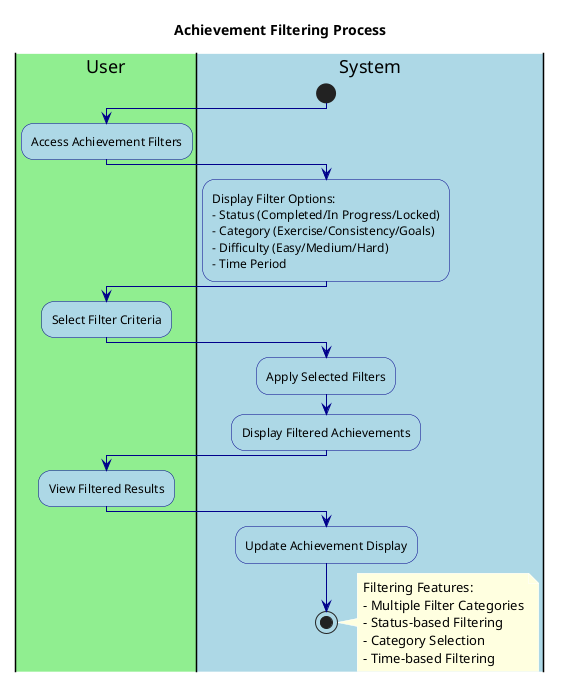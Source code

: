 @startuml AchievementFiltering

' Styling
skinparam backgroundColor white
skinparam activity {
    BackgroundColor LightBlue
    BorderColor DarkBlue
    FontColor Black
}
skinparam arrow {
    Color DarkBlue
    FontColor Black
}
skinparam note {
    BackgroundColor LightYellow
    BorderColor DarkYellow
    FontColor Black
}

title Achievement Filtering Process

|#LightGreen|User|
|#LightBlue|System|

start

|User|
:Access Achievement Filters;

|System|
:Display Filter Options:
- Status (Completed/In Progress/Locked)
- Category (Exercise/Consistency/Goals)
- Difficulty (Easy/Medium/Hard)
- Time Period;

|User|
:Select Filter Criteria;

|System|
:Apply Selected Filters;

:Display Filtered Achievements;

|User|
:View Filtered Results;

|System|
:Update Achievement Display;

stop

note right
  Filtering Features:
  - Multiple Filter Categories
  - Status-based Filtering
  - Category Selection
  - Time-based Filtering
end note

@enduml 